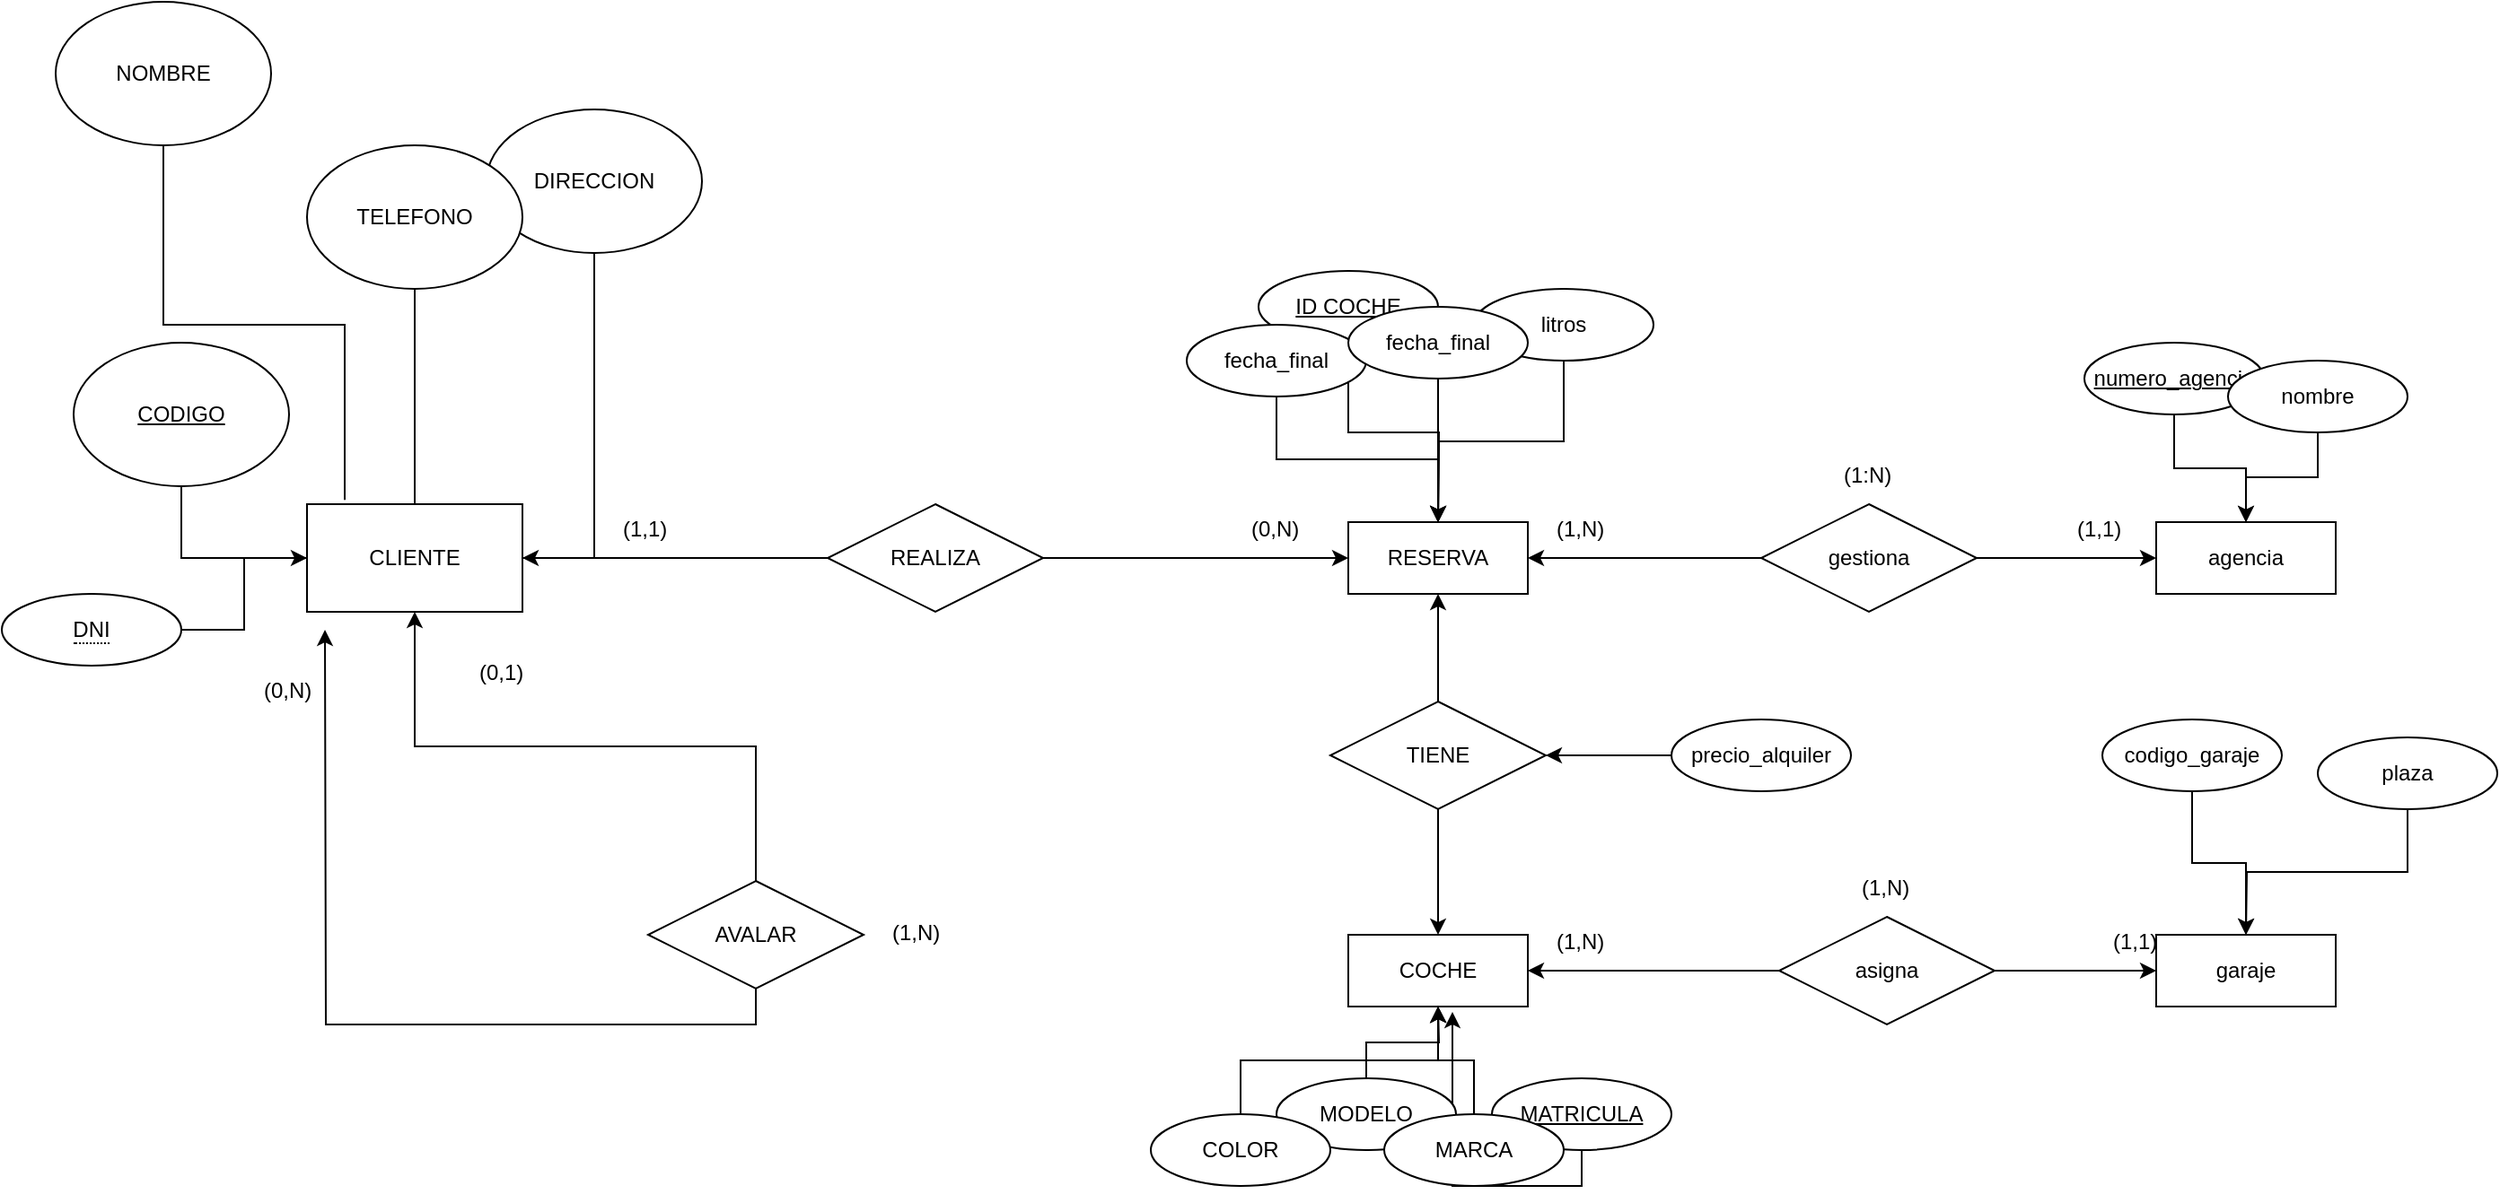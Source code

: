 <mxfile version="28.2.8">
  <diagram name="Page-1" id="Z6Ls00i6zUi0_ZtVCwcd">
    <mxGraphModel dx="1357" dy="4341" grid="1" gridSize="10" guides="1" tooltips="1" connect="1" arrows="1" fold="1" page="1" pageScale="1" pageWidth="2339" pageHeight="3300" math="0" shadow="0">
      <root>
        <mxCell id="0" />
        <mxCell id="1" parent="0" />
        <mxCell id="EXXmonK_He31pjNZ03SX-1" value="CLIENTE" style="rounded=0;whiteSpace=wrap;html=1;" parent="1" vertex="1">
          <mxGeometry x="250" y="200" width="120" height="60" as="geometry" />
        </mxCell>
        <mxCell id="EXXmonK_He31pjNZ03SX-7" style="edgeStyle=orthogonalEdgeStyle;rounded=0;orthogonalLoop=1;jettySize=auto;html=1;exitX=0.5;exitY=1;exitDx=0;exitDy=0;entryX=0;entryY=0.5;entryDx=0;entryDy=0;endArrow=none;endFill=0;" parent="1" source="EXXmonK_He31pjNZ03SX-2" target="EXXmonK_He31pjNZ03SX-1" edge="1">
          <mxGeometry relative="1" as="geometry" />
        </mxCell>
        <mxCell id="EXXmonK_He31pjNZ03SX-2" value="CODIGO" style="ellipse;whiteSpace=wrap;html=1;fontStyle=4" parent="1" vertex="1">
          <mxGeometry x="120" y="110" width="120" height="80" as="geometry" />
        </mxCell>
        <mxCell id="EXXmonK_He31pjNZ03SX-3" value="NOMBRE" style="ellipse;whiteSpace=wrap;html=1;" parent="1" vertex="1">
          <mxGeometry x="110" y="-80" width="120" height="80" as="geometry" />
        </mxCell>
        <mxCell id="EXXmonK_He31pjNZ03SX-9" style="edgeStyle=orthogonalEdgeStyle;rounded=0;orthogonalLoop=1;jettySize=auto;html=1;exitX=0.5;exitY=1;exitDx=0;exitDy=0;entryX=1;entryY=0.5;entryDx=0;entryDy=0;strokeColor=none;" parent="1" source="EXXmonK_He31pjNZ03SX-4" target="EXXmonK_He31pjNZ03SX-1" edge="1">
          <mxGeometry relative="1" as="geometry" />
        </mxCell>
        <mxCell id="EXXmonK_He31pjNZ03SX-10" style="edgeStyle=orthogonalEdgeStyle;rounded=0;orthogonalLoop=1;jettySize=auto;html=1;exitX=0.5;exitY=1;exitDx=0;exitDy=0;entryX=1;entryY=0.5;entryDx=0;entryDy=0;endArrow=none;endFill=0;" parent="1" source="EXXmonK_He31pjNZ03SX-4" target="EXXmonK_He31pjNZ03SX-1" edge="1">
          <mxGeometry relative="1" as="geometry" />
        </mxCell>
        <mxCell id="EXXmonK_He31pjNZ03SX-4" value="DIRECCION" style="ellipse;whiteSpace=wrap;html=1;" parent="1" vertex="1">
          <mxGeometry x="350" y="-20" width="120" height="80" as="geometry" />
        </mxCell>
        <mxCell id="EXXmonK_He31pjNZ03SX-8" style="edgeStyle=orthogonalEdgeStyle;rounded=0;orthogonalLoop=1;jettySize=auto;html=1;exitX=0.5;exitY=1;exitDx=0;exitDy=0;endArrow=none;endFill=0;" parent="1" source="EXXmonK_He31pjNZ03SX-5" target="EXXmonK_He31pjNZ03SX-1" edge="1">
          <mxGeometry relative="1" as="geometry" />
        </mxCell>
        <mxCell id="EXXmonK_He31pjNZ03SX-5" value="TELEFONO" style="ellipse;whiteSpace=wrap;html=1;" parent="1" vertex="1">
          <mxGeometry x="250" width="120" height="80" as="geometry" />
        </mxCell>
        <mxCell id="EXXmonK_He31pjNZ03SX-13" value="RESERVA" style="whiteSpace=wrap;html=1;align=center;" parent="1" vertex="1">
          <mxGeometry x="830" y="210" width="100" height="40" as="geometry" />
        </mxCell>
        <mxCell id="EXXmonK_He31pjNZ03SX-14" style="edgeStyle=orthogonalEdgeStyle;rounded=0;orthogonalLoop=1;jettySize=auto;html=1;exitX=0.5;exitY=1;exitDx=0;exitDy=0;entryX=0.175;entryY=-0.039;entryDx=0;entryDy=0;entryPerimeter=0;endArrow=none;endFill=0;" parent="1" source="EXXmonK_He31pjNZ03SX-3" target="EXXmonK_He31pjNZ03SX-1" edge="1">
          <mxGeometry relative="1" as="geometry" />
        </mxCell>
        <mxCell id="EXXmonK_He31pjNZ03SX-16" style="edgeStyle=orthogonalEdgeStyle;rounded=0;orthogonalLoop=1;jettySize=auto;html=1;exitX=0;exitY=0.5;exitDx=0;exitDy=0;entryX=1;entryY=0.5;entryDx=0;entryDy=0;" parent="1" source="EXXmonK_He31pjNZ03SX-15" target="EXXmonK_He31pjNZ03SX-1" edge="1">
          <mxGeometry relative="1" as="geometry" />
        </mxCell>
        <mxCell id="EXXmonK_He31pjNZ03SX-17" style="edgeStyle=orthogonalEdgeStyle;rounded=0;orthogonalLoop=1;jettySize=auto;html=1;exitX=1;exitY=0.5;exitDx=0;exitDy=0;" parent="1" source="EXXmonK_He31pjNZ03SX-15" target="EXXmonK_He31pjNZ03SX-13" edge="1">
          <mxGeometry relative="1" as="geometry" />
        </mxCell>
        <mxCell id="EXXmonK_He31pjNZ03SX-15" value="REALIZA" style="shape=rhombus;perimeter=rhombusPerimeter;whiteSpace=wrap;html=1;align=center;" parent="1" vertex="1">
          <mxGeometry x="540" y="200" width="120" height="60" as="geometry" />
        </mxCell>
        <mxCell id="EXXmonK_He31pjNZ03SX-50" style="edgeStyle=orthogonalEdgeStyle;rounded=0;orthogonalLoop=1;jettySize=auto;html=1;exitX=0.5;exitY=1;exitDx=0;exitDy=0;" parent="1" source="EXXmonK_He31pjNZ03SX-18" edge="1">
          <mxGeometry relative="1" as="geometry">
            <mxPoint x="880" y="210" as="targetPoint" />
          </mxGeometry>
        </mxCell>
        <mxCell id="EXXmonK_He31pjNZ03SX-18" value="ID COCHE" style="ellipse;whiteSpace=wrap;html=1;align=center;fontStyle=4;" parent="1" vertex="1">
          <mxGeometry x="780" y="70" width="100" height="40" as="geometry" />
        </mxCell>
        <mxCell id="EXXmonK_He31pjNZ03SX-49" style="edgeStyle=orthogonalEdgeStyle;rounded=0;orthogonalLoop=1;jettySize=auto;html=1;exitX=0.5;exitY=1;exitDx=0;exitDy=0;entryX=0.5;entryY=0;entryDx=0;entryDy=0;" parent="1" source="EXXmonK_He31pjNZ03SX-19" target="EXXmonK_He31pjNZ03SX-13" edge="1">
          <mxGeometry relative="1" as="geometry" />
        </mxCell>
        <mxCell id="EXXmonK_He31pjNZ03SX-19" value="fecha_final" style="ellipse;whiteSpace=wrap;html=1;align=center;" parent="1" vertex="1">
          <mxGeometry x="740" y="100" width="100" height="40" as="geometry" />
        </mxCell>
        <mxCell id="EXXmonK_He31pjNZ03SX-48" style="edgeStyle=orthogonalEdgeStyle;rounded=0;orthogonalLoop=1;jettySize=auto;html=1;exitX=0;exitY=0.5;exitDx=0;exitDy=0;entryX=1;entryY=0.5;entryDx=0;entryDy=0;" parent="1" source="EXXmonK_He31pjNZ03SX-20" target="EXXmonK_He31pjNZ03SX-26" edge="1">
          <mxGeometry relative="1" as="geometry" />
        </mxCell>
        <mxCell id="EXXmonK_He31pjNZ03SX-20" value="precio_alquiler" style="ellipse;whiteSpace=wrap;html=1;align=center;" parent="1" vertex="1">
          <mxGeometry x="1010" y="320" width="100" height="40" as="geometry" />
        </mxCell>
        <mxCell id="EXXmonK_He31pjNZ03SX-52" style="edgeStyle=orthogonalEdgeStyle;rounded=0;orthogonalLoop=1;jettySize=auto;html=1;exitX=0.5;exitY=1;exitDx=0;exitDy=0;" parent="1" source="EXXmonK_He31pjNZ03SX-21" edge="1">
          <mxGeometry relative="1" as="geometry">
            <mxPoint x="880" y="210" as="targetPoint" />
          </mxGeometry>
        </mxCell>
        <mxCell id="EXXmonK_He31pjNZ03SX-21" value="litros" style="ellipse;whiteSpace=wrap;html=1;align=center;" parent="1" vertex="1">
          <mxGeometry x="900" y="80" width="100" height="40" as="geometry" />
        </mxCell>
        <mxCell id="EXXmonK_He31pjNZ03SX-23" style="edgeStyle=orthogonalEdgeStyle;rounded=0;orthogonalLoop=1;jettySize=auto;html=1;exitX=0.5;exitY=0;exitDx=0;exitDy=0;entryX=0.5;entryY=1;entryDx=0;entryDy=0;" parent="1" source="EXXmonK_He31pjNZ03SX-22" target="EXXmonK_He31pjNZ03SX-1" edge="1">
          <mxGeometry relative="1" as="geometry" />
        </mxCell>
        <mxCell id="EXXmonK_He31pjNZ03SX-24" style="edgeStyle=orthogonalEdgeStyle;rounded=0;orthogonalLoop=1;jettySize=auto;html=1;exitX=0.5;exitY=1;exitDx=0;exitDy=0;" parent="1" source="EXXmonK_He31pjNZ03SX-22" edge="1">
          <mxGeometry relative="1" as="geometry">
            <mxPoint x="260" y="270" as="targetPoint" />
          </mxGeometry>
        </mxCell>
        <mxCell id="EXXmonK_He31pjNZ03SX-22" value="AVALAR" style="shape=rhombus;perimeter=rhombusPerimeter;whiteSpace=wrap;html=1;align=center;" parent="1" vertex="1">
          <mxGeometry x="440" y="410" width="120" height="60" as="geometry" />
        </mxCell>
        <mxCell id="EXXmonK_He31pjNZ03SX-25" value="COCHE" style="whiteSpace=wrap;html=1;align=center;" parent="1" vertex="1">
          <mxGeometry x="830" y="440" width="100" height="40" as="geometry" />
        </mxCell>
        <mxCell id="EXXmonK_He31pjNZ03SX-27" style="edgeStyle=orthogonalEdgeStyle;rounded=0;orthogonalLoop=1;jettySize=auto;html=1;exitX=0.5;exitY=0;exitDx=0;exitDy=0;entryX=0.5;entryY=1;entryDx=0;entryDy=0;" parent="1" source="EXXmonK_He31pjNZ03SX-26" target="EXXmonK_He31pjNZ03SX-13" edge="1">
          <mxGeometry relative="1" as="geometry" />
        </mxCell>
        <mxCell id="EXXmonK_He31pjNZ03SX-28" style="edgeStyle=orthogonalEdgeStyle;rounded=0;orthogonalLoop=1;jettySize=auto;html=1;exitX=0.5;exitY=1;exitDx=0;exitDy=0;entryX=0.5;entryY=0;entryDx=0;entryDy=0;" parent="1" source="EXXmonK_He31pjNZ03SX-26" target="EXXmonK_He31pjNZ03SX-25" edge="1">
          <mxGeometry relative="1" as="geometry" />
        </mxCell>
        <mxCell id="EXXmonK_He31pjNZ03SX-26" value="TIENE" style="shape=rhombus;perimeter=rhombusPerimeter;whiteSpace=wrap;html=1;align=center;" parent="1" vertex="1">
          <mxGeometry x="820" y="310" width="120" height="60" as="geometry" />
        </mxCell>
        <mxCell id="EXXmonK_He31pjNZ03SX-36" style="edgeStyle=orthogonalEdgeStyle;rounded=0;orthogonalLoop=1;jettySize=auto;html=1;exitX=0.5;exitY=1;exitDx=0;exitDy=0;entryX=0.58;entryY=1.075;entryDx=0;entryDy=0;entryPerimeter=0;" parent="1" source="EXXmonK_He31pjNZ03SX-29" target="EXXmonK_He31pjNZ03SX-25" edge="1">
          <mxGeometry relative="1" as="geometry" />
        </mxCell>
        <mxCell id="EXXmonK_He31pjNZ03SX-29" value="MATRICULA" style="ellipse;whiteSpace=wrap;html=1;align=center;fontStyle=4" parent="1" vertex="1">
          <mxGeometry x="910" y="520" width="100" height="40" as="geometry" />
        </mxCell>
        <mxCell id="EXXmonK_He31pjNZ03SX-34" style="edgeStyle=orthogonalEdgeStyle;rounded=0;orthogonalLoop=1;jettySize=auto;html=1;exitX=0.5;exitY=0;exitDx=0;exitDy=0;" parent="1" source="EXXmonK_He31pjNZ03SX-30" edge="1">
          <mxGeometry relative="1" as="geometry">
            <mxPoint x="880" y="480" as="targetPoint" />
          </mxGeometry>
        </mxCell>
        <mxCell id="EXXmonK_He31pjNZ03SX-30" value="MODELO" style="ellipse;whiteSpace=wrap;html=1;align=center;" parent="1" vertex="1">
          <mxGeometry x="790" y="520" width="100" height="40" as="geometry" />
        </mxCell>
        <mxCell id="EXXmonK_He31pjNZ03SX-33" style="edgeStyle=orthogonalEdgeStyle;rounded=0;orthogonalLoop=1;jettySize=auto;html=1;exitX=0.5;exitY=0;exitDx=0;exitDy=0;entryX=0.5;entryY=1;entryDx=0;entryDy=0;" parent="1" source="EXXmonK_He31pjNZ03SX-31" target="EXXmonK_He31pjNZ03SX-25" edge="1">
          <mxGeometry relative="1" as="geometry" />
        </mxCell>
        <mxCell id="EXXmonK_He31pjNZ03SX-31" value="COLOR" style="ellipse;whiteSpace=wrap;html=1;align=center;" parent="1" vertex="1">
          <mxGeometry x="720" y="540" width="100" height="40" as="geometry" />
        </mxCell>
        <mxCell id="EXXmonK_He31pjNZ03SX-35" style="edgeStyle=orthogonalEdgeStyle;rounded=0;orthogonalLoop=1;jettySize=auto;html=1;exitX=0.5;exitY=0;exitDx=0;exitDy=0;entryX=0.5;entryY=1;entryDx=0;entryDy=0;" parent="1" source="EXXmonK_He31pjNZ03SX-32" target="EXXmonK_He31pjNZ03SX-25" edge="1">
          <mxGeometry relative="1" as="geometry" />
        </mxCell>
        <mxCell id="EXXmonK_He31pjNZ03SX-32" value="MARCA" style="ellipse;whiteSpace=wrap;html=1;align=center;" parent="1" vertex="1">
          <mxGeometry x="850" y="540" width="100" height="40" as="geometry" />
        </mxCell>
        <mxCell id="EXXmonK_He31pjNZ03SX-40" style="edgeStyle=orthogonalEdgeStyle;rounded=0;orthogonalLoop=1;jettySize=auto;html=1;exitX=1;exitY=0.5;exitDx=0;exitDy=0;entryX=0;entryY=0.5;entryDx=0;entryDy=0;" parent="1" source="EXXmonK_He31pjNZ03SX-39" target="EXXmonK_He31pjNZ03SX-1" edge="1">
          <mxGeometry relative="1" as="geometry" />
        </mxCell>
        <mxCell id="EXXmonK_He31pjNZ03SX-39" value="&lt;span style=&quot;border-bottom: 1px dotted&quot;&gt;DNI&lt;/span&gt;" style="ellipse;whiteSpace=wrap;html=1;align=center;" parent="1" vertex="1">
          <mxGeometry x="80" y="250" width="100" height="40" as="geometry" />
        </mxCell>
        <mxCell id="EXXmonK_He31pjNZ03SX-41" value="(0,N)" style="text;strokeColor=none;fillColor=none;spacingLeft=4;spacingRight=4;overflow=hidden;rotatable=0;points=[[0,0.5],[1,0.5]];portConstraint=eastwest;fontSize=12;whiteSpace=wrap;html=1;" parent="1" vertex="1">
          <mxGeometry x="770" y="200" width="40" height="30" as="geometry" />
        </mxCell>
        <mxCell id="EXXmonK_He31pjNZ03SX-43" value="(1,1)" style="text;strokeColor=none;fillColor=none;spacingLeft=4;spacingRight=4;overflow=hidden;rotatable=0;points=[[0,0.5],[1,0.5]];portConstraint=eastwest;fontSize=12;whiteSpace=wrap;html=1;" parent="1" vertex="1">
          <mxGeometry x="420" y="200" width="40" height="30" as="geometry" />
        </mxCell>
        <mxCell id="EXXmonK_He31pjNZ03SX-44" value="(0,N)" style="text;strokeColor=none;fillColor=none;spacingLeft=4;spacingRight=4;overflow=hidden;rotatable=0;points=[[0,0.5],[1,0.5]];portConstraint=eastwest;fontSize=12;whiteSpace=wrap;html=1;" parent="1" vertex="1">
          <mxGeometry x="220" y="290" width="40" height="30" as="geometry" />
        </mxCell>
        <mxCell id="EXXmonK_He31pjNZ03SX-45" value="(0,1)" style="text;strokeColor=none;fillColor=none;spacingLeft=4;spacingRight=4;overflow=hidden;rotatable=0;points=[[0,0.5],[1,0.5]];portConstraint=eastwest;fontSize=12;whiteSpace=wrap;html=1;" parent="1" vertex="1">
          <mxGeometry x="340" y="280" width="40" height="30" as="geometry" />
        </mxCell>
        <mxCell id="EXXmonK_He31pjNZ03SX-46" value="(1,N)" style="text;strokeColor=none;fillColor=none;spacingLeft=4;spacingRight=4;overflow=hidden;rotatable=0;points=[[0,0.5],[1,0.5]];portConstraint=eastwest;fontSize=12;whiteSpace=wrap;html=1;" parent="1" vertex="1">
          <mxGeometry x="570" y="425" width="40" height="30" as="geometry" />
        </mxCell>
        <mxCell id="EXXmonK_He31pjNZ03SX-51" style="edgeStyle=orthogonalEdgeStyle;rounded=0;orthogonalLoop=1;jettySize=auto;html=1;exitX=0.5;exitY=1;exitDx=0;exitDy=0;entryX=0.5;entryY=0;entryDx=0;entryDy=0;" parent="1" source="EXXmonK_He31pjNZ03SX-47" target="EXXmonK_He31pjNZ03SX-13" edge="1">
          <mxGeometry relative="1" as="geometry" />
        </mxCell>
        <mxCell id="EXXmonK_He31pjNZ03SX-47" value="fecha_final" style="ellipse;whiteSpace=wrap;html=1;align=center;" parent="1" vertex="1">
          <mxGeometry x="830" y="90" width="100" height="40" as="geometry" />
        </mxCell>
        <mxCell id="EXXmonK_He31pjNZ03SX-60" style="edgeStyle=orthogonalEdgeStyle;rounded=0;orthogonalLoop=1;jettySize=auto;html=1;exitX=0;exitY=0.5;exitDx=0;exitDy=0;entryX=1;entryY=0.5;entryDx=0;entryDy=0;" parent="1" source="EXXmonK_He31pjNZ03SX-53" target="EXXmonK_He31pjNZ03SX-13" edge="1">
          <mxGeometry relative="1" as="geometry" />
        </mxCell>
        <mxCell id="EXXmonK_He31pjNZ03SX-61" style="edgeStyle=orthogonalEdgeStyle;rounded=0;orthogonalLoop=1;jettySize=auto;html=1;exitX=1;exitY=0.5;exitDx=0;exitDy=0;entryX=0;entryY=0.5;entryDx=0;entryDy=0;" parent="1" source="EXXmonK_He31pjNZ03SX-53" target="EXXmonK_He31pjNZ03SX-54" edge="1">
          <mxGeometry relative="1" as="geometry" />
        </mxCell>
        <mxCell id="EXXmonK_He31pjNZ03SX-53" value="gestiona" style="shape=rhombus;perimeter=rhombusPerimeter;whiteSpace=wrap;html=1;align=center;" parent="1" vertex="1">
          <mxGeometry x="1060" y="200" width="120" height="60" as="geometry" />
        </mxCell>
        <mxCell id="EXXmonK_He31pjNZ03SX-54" value="agencia" style="whiteSpace=wrap;html=1;align=center;" parent="1" vertex="1">
          <mxGeometry x="1280" y="210" width="100" height="40" as="geometry" />
        </mxCell>
        <mxCell id="EXXmonK_He31pjNZ03SX-58" style="edgeStyle=orthogonalEdgeStyle;rounded=0;orthogonalLoop=1;jettySize=auto;html=1;exitX=0;exitY=0.5;exitDx=0;exitDy=0;entryX=1;entryY=0.5;entryDx=0;entryDy=0;" parent="1" source="EXXmonK_He31pjNZ03SX-55" target="EXXmonK_He31pjNZ03SX-25" edge="1">
          <mxGeometry relative="1" as="geometry" />
        </mxCell>
        <mxCell id="EXXmonK_He31pjNZ03SX-59" style="edgeStyle=orthogonalEdgeStyle;rounded=0;orthogonalLoop=1;jettySize=auto;html=1;exitX=1;exitY=0.5;exitDx=0;exitDy=0;entryX=0;entryY=0.5;entryDx=0;entryDy=0;" parent="1" source="EXXmonK_He31pjNZ03SX-55" target="EXXmonK_He31pjNZ03SX-56" edge="1">
          <mxGeometry relative="1" as="geometry" />
        </mxCell>
        <mxCell id="EXXmonK_He31pjNZ03SX-55" value="asigna" style="shape=rhombus;perimeter=rhombusPerimeter;whiteSpace=wrap;html=1;align=center;" parent="1" vertex="1">
          <mxGeometry x="1070" y="430" width="120" height="60" as="geometry" />
        </mxCell>
        <mxCell id="EXXmonK_He31pjNZ03SX-56" value="garaje" style="whiteSpace=wrap;html=1;align=center;" parent="1" vertex="1">
          <mxGeometry x="1280" y="440" width="100" height="40" as="geometry" />
        </mxCell>
        <mxCell id="EXXmonK_He31pjNZ03SX-62" value="(1,1)" style="text;strokeColor=none;fillColor=none;spacingLeft=4;spacingRight=4;overflow=hidden;rotatable=0;points=[[0,0.5],[1,0.5]];portConstraint=eastwest;fontSize=12;whiteSpace=wrap;html=1;" parent="1" vertex="1">
          <mxGeometry x="1230" y="200" width="40" height="30" as="geometry" />
        </mxCell>
        <mxCell id="EXXmonK_He31pjNZ03SX-63" value="(1,N)" style="text;strokeColor=none;fillColor=none;spacingLeft=4;spacingRight=4;overflow=hidden;rotatable=0;points=[[0,0.5],[1,0.5]];portConstraint=eastwest;fontSize=12;whiteSpace=wrap;html=1;" parent="1" vertex="1">
          <mxGeometry x="940" y="200" width="40" height="30" as="geometry" />
        </mxCell>
        <mxCell id="EXXmonK_He31pjNZ03SX-64" value="(1:N)" style="text;strokeColor=none;fillColor=none;spacingLeft=4;spacingRight=4;overflow=hidden;rotatable=0;points=[[0,0.5],[1,0.5]];portConstraint=eastwest;fontSize=12;whiteSpace=wrap;html=1;" parent="1" vertex="1">
          <mxGeometry x="1100" y="170" width="40" height="30" as="geometry" />
        </mxCell>
        <mxCell id="EXXmonK_He31pjNZ03SX-65" value="(1,1)" style="text;strokeColor=none;fillColor=none;spacingLeft=4;spacingRight=4;overflow=hidden;rotatable=0;points=[[0,0.5],[1,0.5]];portConstraint=eastwest;fontSize=12;whiteSpace=wrap;html=1;" parent="1" vertex="1">
          <mxGeometry x="1250" y="430" width="40" height="30" as="geometry" />
        </mxCell>
        <mxCell id="EXXmonK_He31pjNZ03SX-66" value="(1,N)" style="text;strokeColor=none;fillColor=none;spacingLeft=4;spacingRight=4;overflow=hidden;rotatable=0;points=[[0,0.5],[1,0.5]];portConstraint=eastwest;fontSize=12;whiteSpace=wrap;html=1;" parent="1" vertex="1">
          <mxGeometry x="940" y="430" width="40" height="30" as="geometry" />
        </mxCell>
        <mxCell id="EXXmonK_He31pjNZ03SX-67" value="(1,N)" style="text;strokeColor=none;fillColor=none;spacingLeft=4;spacingRight=4;overflow=hidden;rotatable=0;points=[[0,0.5],[1,0.5]];portConstraint=eastwest;fontSize=12;whiteSpace=wrap;html=1;" parent="1" vertex="1">
          <mxGeometry x="1110" y="400" width="40" height="30" as="geometry" />
        </mxCell>
        <mxCell id="EXXmonK_He31pjNZ03SX-69" style="edgeStyle=orthogonalEdgeStyle;rounded=0;orthogonalLoop=1;jettySize=auto;html=1;exitX=0.5;exitY=1;exitDx=0;exitDy=0;entryX=0.5;entryY=0;entryDx=0;entryDy=0;" parent="1" source="EXXmonK_He31pjNZ03SX-68" target="EXXmonK_He31pjNZ03SX-56" edge="1">
          <mxGeometry relative="1" as="geometry" />
        </mxCell>
        <mxCell id="EXXmonK_He31pjNZ03SX-68" value="codigo_garaje" style="ellipse;whiteSpace=wrap;html=1;align=center;" parent="1" vertex="1">
          <mxGeometry x="1250" y="320" width="100" height="40" as="geometry" />
        </mxCell>
        <mxCell id="EXXmonK_He31pjNZ03SX-72" style="edgeStyle=orthogonalEdgeStyle;rounded=0;orthogonalLoop=1;jettySize=auto;html=1;exitX=0.5;exitY=1;exitDx=0;exitDy=0;" parent="1" source="EXXmonK_He31pjNZ03SX-71" edge="1">
          <mxGeometry relative="1" as="geometry">
            <mxPoint x="1330" y="440" as="targetPoint" />
          </mxGeometry>
        </mxCell>
        <mxCell id="EXXmonK_He31pjNZ03SX-71" value="plaza" style="ellipse;whiteSpace=wrap;html=1;align=center;" parent="1" vertex="1">
          <mxGeometry x="1370" y="330" width="100" height="40" as="geometry" />
        </mxCell>
        <mxCell id="EXXmonK_He31pjNZ03SX-74" style="edgeStyle=orthogonalEdgeStyle;rounded=0;orthogonalLoop=1;jettySize=auto;html=1;exitX=0.5;exitY=1;exitDx=0;exitDy=0;entryX=0.5;entryY=0;entryDx=0;entryDy=0;" parent="1" source="EXXmonK_He31pjNZ03SX-73" target="EXXmonK_He31pjNZ03SX-54" edge="1">
          <mxGeometry relative="1" as="geometry" />
        </mxCell>
        <mxCell id="EXXmonK_He31pjNZ03SX-73" value="numero_agencia" style="ellipse;whiteSpace=wrap;html=1;align=center;fontStyle=4;" parent="1" vertex="1">
          <mxGeometry x="1240" y="110" width="100" height="40" as="geometry" />
        </mxCell>
        <mxCell id="EXXmonK_He31pjNZ03SX-76" style="edgeStyle=orthogonalEdgeStyle;rounded=0;orthogonalLoop=1;jettySize=auto;html=1;exitX=0.5;exitY=1;exitDx=0;exitDy=0;entryX=0.5;entryY=0;entryDx=0;entryDy=0;" parent="1" source="EXXmonK_He31pjNZ03SX-75" target="EXXmonK_He31pjNZ03SX-54" edge="1">
          <mxGeometry relative="1" as="geometry" />
        </mxCell>
        <mxCell id="EXXmonK_He31pjNZ03SX-75" value="nombre" style="ellipse;whiteSpace=wrap;html=1;align=center;" parent="1" vertex="1">
          <mxGeometry x="1320" y="120" width="100" height="40" as="geometry" />
        </mxCell>
      </root>
    </mxGraphModel>
  </diagram>
</mxfile>

